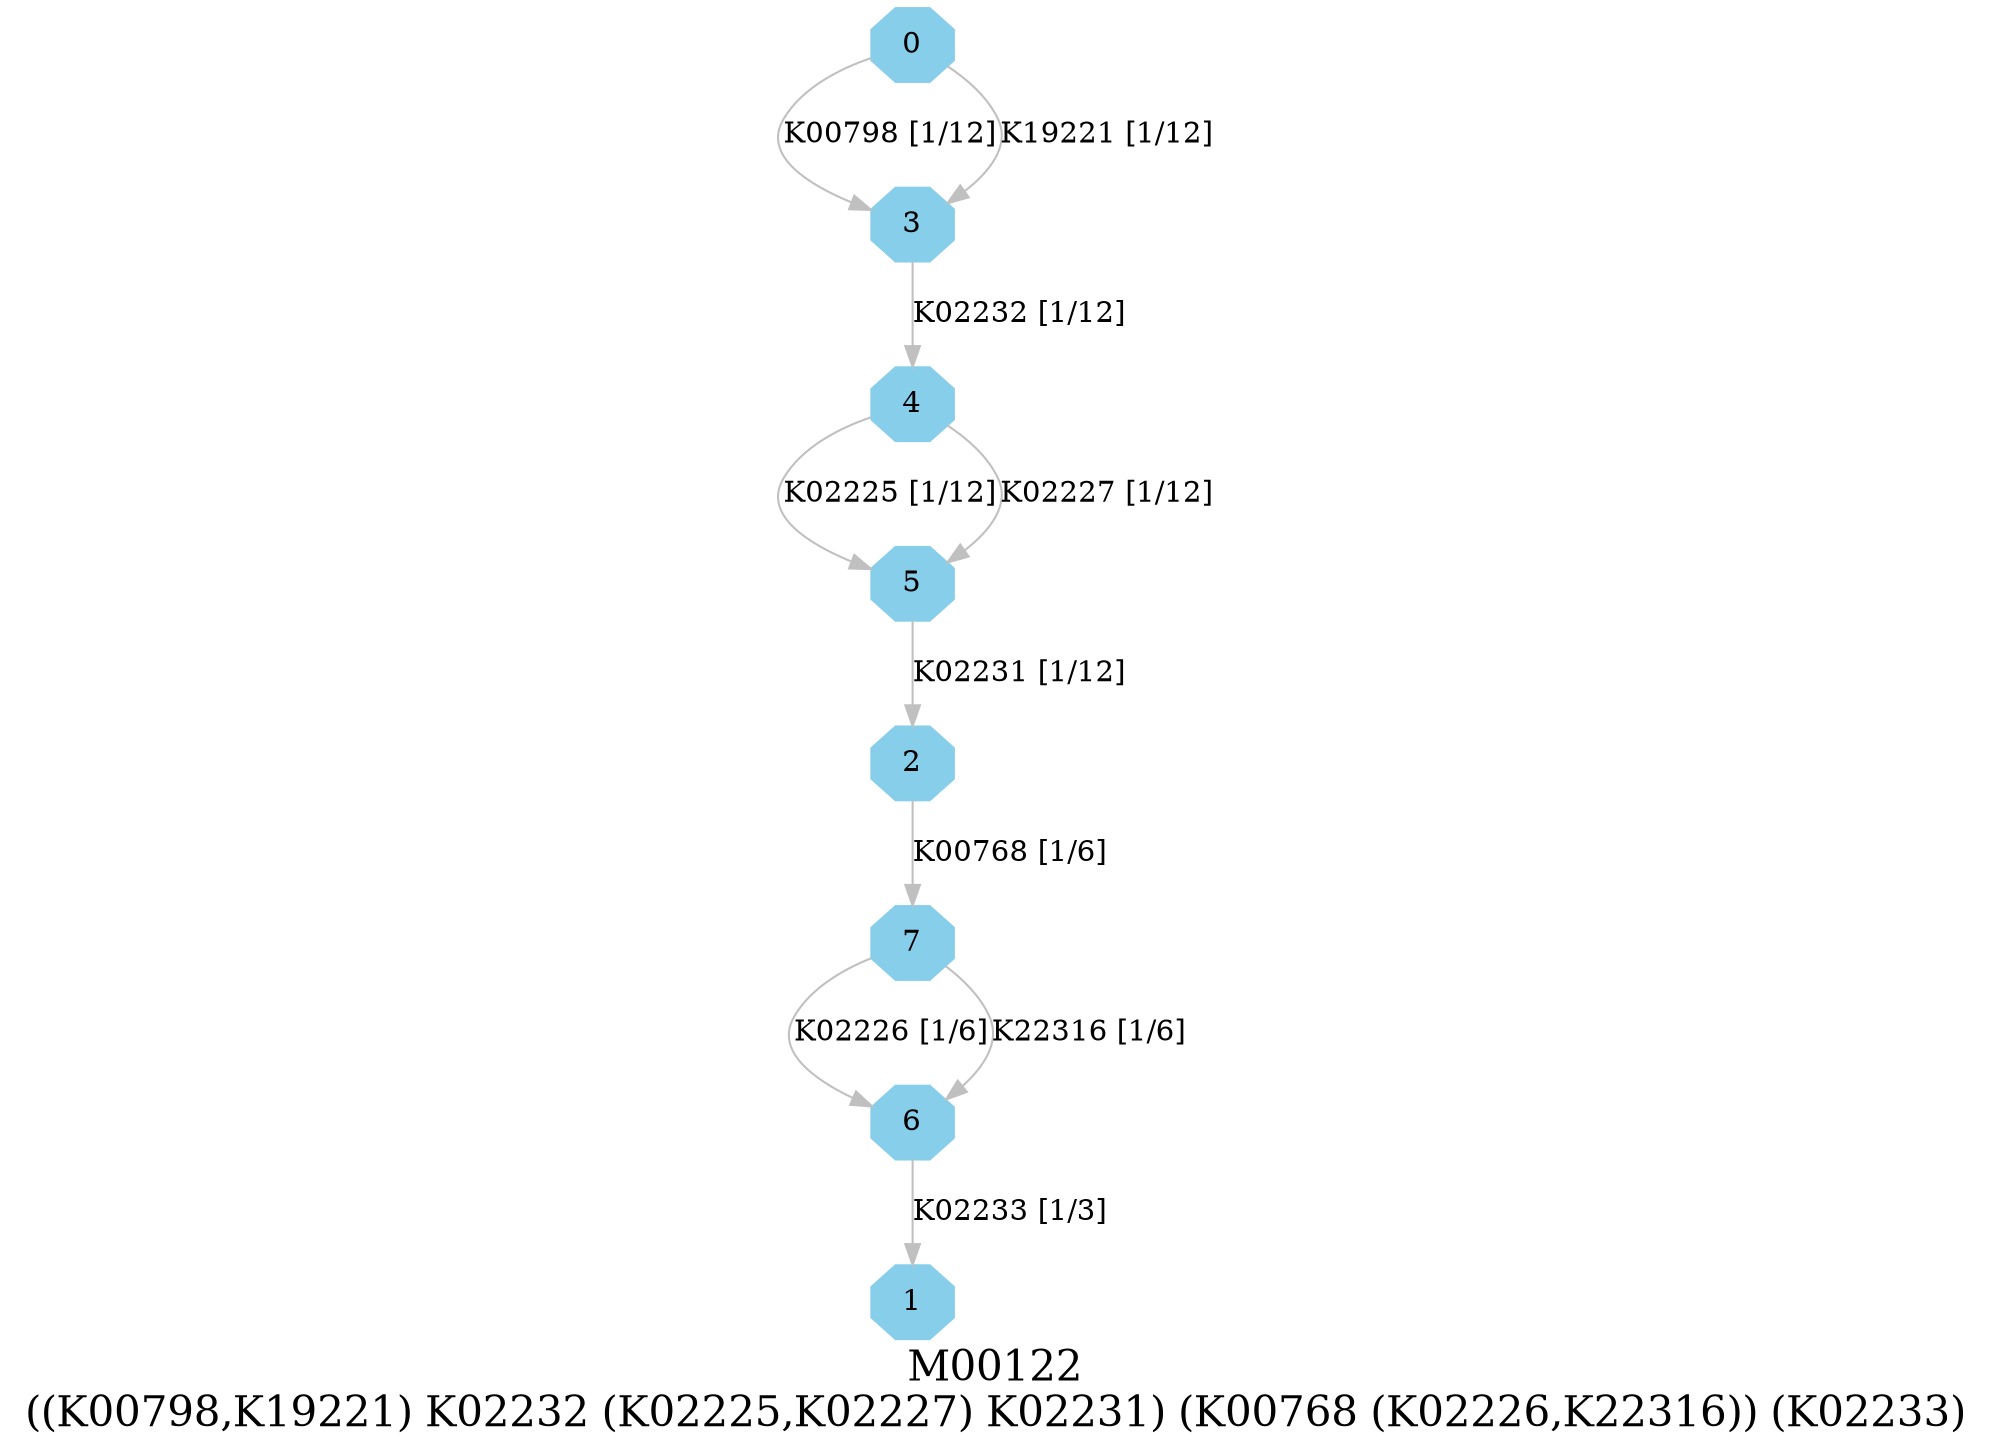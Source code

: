 digraph G {
graph [label="M00122
((K00798,K19221) K02232 (K02225,K02227) K02231) (K00768 (K02226,K22316)) (K02233)",fontsize=20];
node [shape=box,style=filled];
edge [len=3,color=grey];
{node [width=.3,height=.3,shape=octagon,style=filled,color=skyblue] 0 1 2 3 4 5 6 7 }
0 -> 3 [label="K00798 [1/12]"];
0 -> 3 [label="K19221 [1/12]"];
2 -> 7 [label="K00768 [1/6]"];
3 -> 4 [label="K02232 [1/12]"];
4 -> 5 [label="K02225 [1/12]"];
4 -> 5 [label="K02227 [1/12]"];
5 -> 2 [label="K02231 [1/12]"];
6 -> 1 [label="K02233 [1/3]"];
7 -> 6 [label="K02226 [1/6]"];
7 -> 6 [label="K22316 [1/6]"];
}